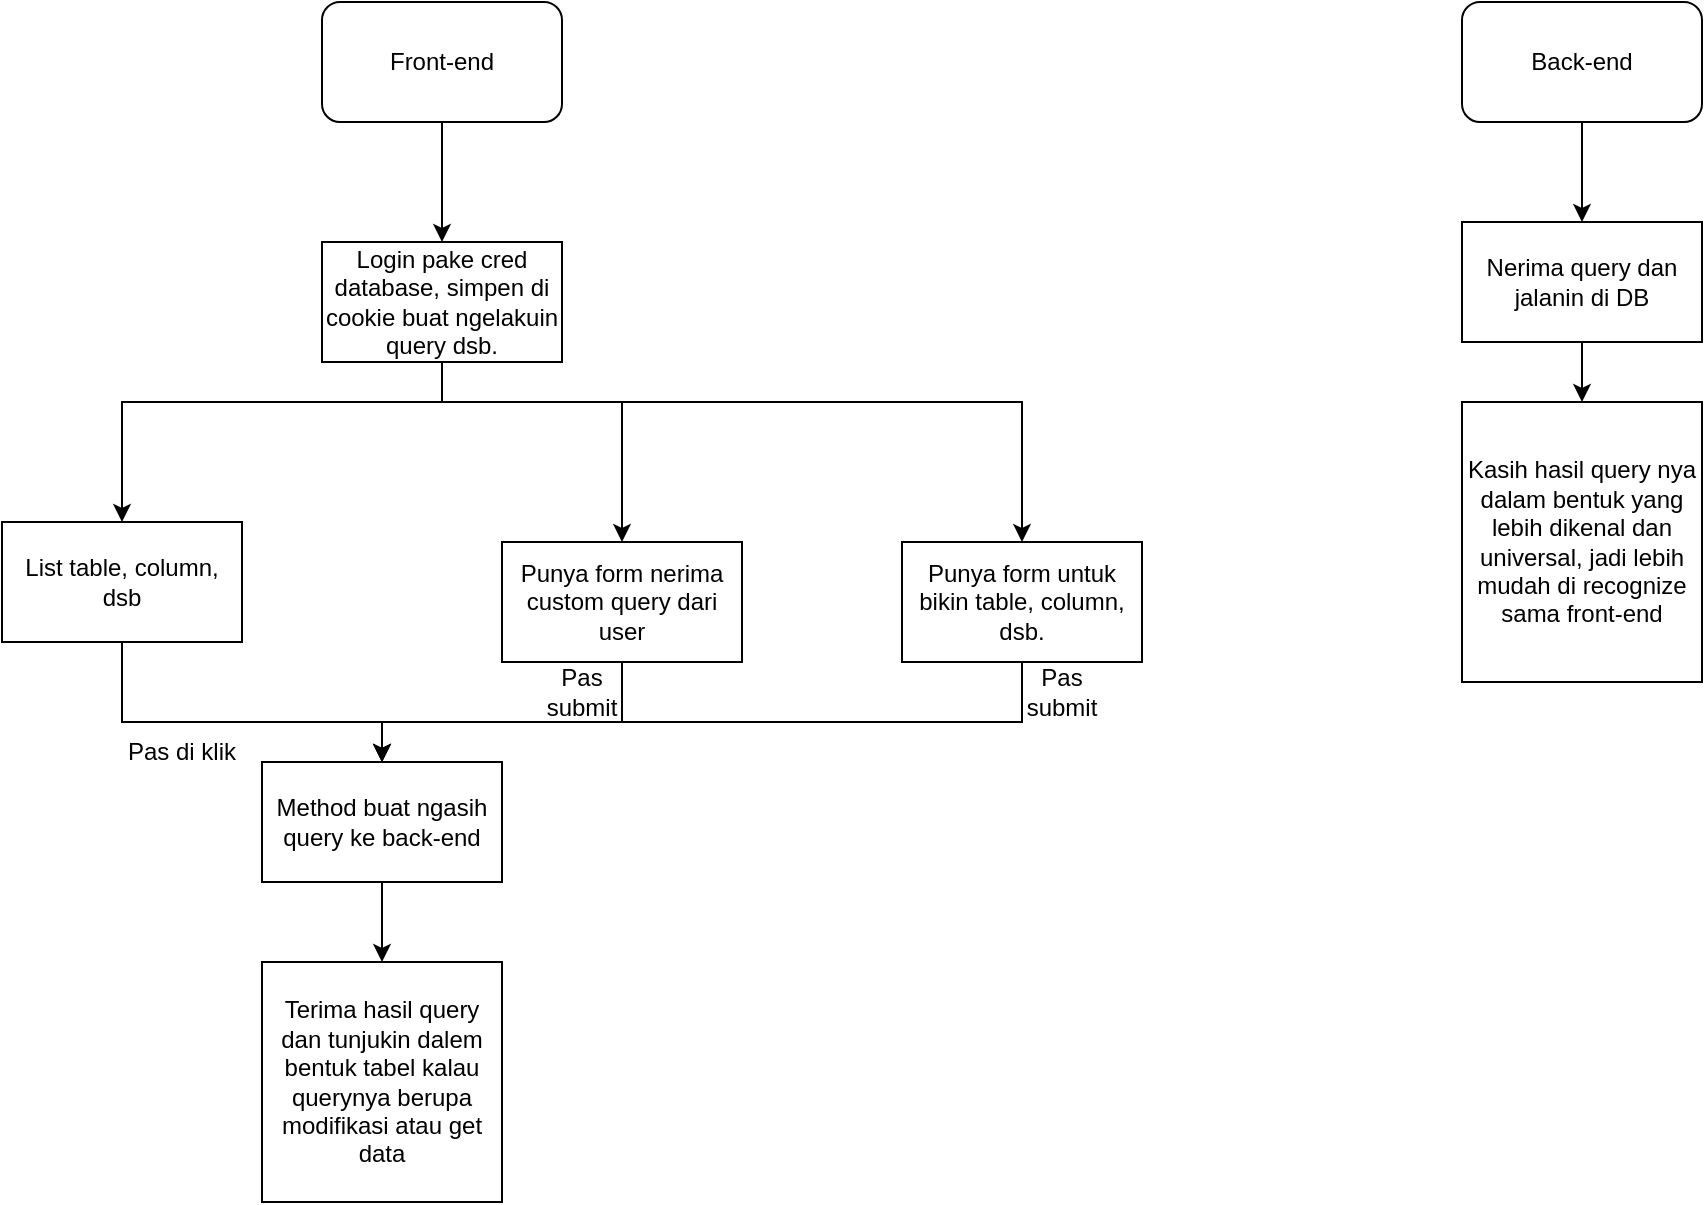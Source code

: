 <mxfile version="24.2.1" type="github">
  <diagram name="Page-1" id="5mvrxGMz_amPYLSToeGQ">
    <mxGraphModel dx="1148" dy="654" grid="1" gridSize="10" guides="1" tooltips="1" connect="1" arrows="1" fold="1" page="1" pageScale="1" pageWidth="1654" pageHeight="1169" math="0" shadow="0">
      <root>
        <mxCell id="0" />
        <mxCell id="1" parent="0" />
        <mxCell id="6VobQ4EpYaCgMPkBICnF-3" value="Login pake cred database, simpen di cookie buat ngelakuin query dsb." style="rounded=1;whiteSpace=wrap;html=1;arcSize=0;" vertex="1" parent="1">
          <mxGeometry x="180" y="250" width="120" height="60" as="geometry" />
        </mxCell>
        <mxCell id="6VobQ4EpYaCgMPkBICnF-4" value="Back-end" style="rounded=1;whiteSpace=wrap;html=1;" vertex="1" parent="1">
          <mxGeometry x="750" y="130" width="120" height="60" as="geometry" />
        </mxCell>
        <mxCell id="6VobQ4EpYaCgMPkBICnF-5" value="List table, column, dsb" style="rounded=1;whiteSpace=wrap;html=1;arcSize=0;" vertex="1" parent="1">
          <mxGeometry x="20" y="390" width="120" height="60" as="geometry" />
        </mxCell>
        <mxCell id="6VobQ4EpYaCgMPkBICnF-6" value="" style="endArrow=classic;html=1;rounded=0;exitX=0.5;exitY=1;exitDx=0;exitDy=0;entryX=0.5;entryY=0;entryDx=0;entryDy=0;" edge="1" parent="1" source="6VobQ4EpYaCgMPkBICnF-3" target="6VobQ4EpYaCgMPkBICnF-5">
          <mxGeometry width="50" height="50" relative="1" as="geometry">
            <mxPoint x="520" y="480" as="sourcePoint" />
            <mxPoint x="570" y="430" as="targetPoint" />
            <Array as="points">
              <mxPoint x="240" y="330" />
              <mxPoint x="80" y="330" />
            </Array>
          </mxGeometry>
        </mxCell>
        <mxCell id="6VobQ4EpYaCgMPkBICnF-7" value="" style="endArrow=classic;html=1;rounded=0;exitX=0.5;exitY=1;exitDx=0;exitDy=0;entryX=0.5;entryY=0;entryDx=0;entryDy=0;" edge="1" parent="1" source="6VobQ4EpYaCgMPkBICnF-3" target="6VobQ4EpYaCgMPkBICnF-8">
          <mxGeometry width="50" height="50" relative="1" as="geometry">
            <mxPoint x="280" y="450" as="sourcePoint" />
            <mxPoint x="330" y="400" as="targetPoint" />
            <Array as="points">
              <mxPoint x="240" y="330" />
              <mxPoint x="330" y="330" />
            </Array>
          </mxGeometry>
        </mxCell>
        <mxCell id="6VobQ4EpYaCgMPkBICnF-8" value="Punya form nerima custom query dari user" style="rounded=1;whiteSpace=wrap;html=1;arcSize=0;" vertex="1" parent="1">
          <mxGeometry x="270" y="400" width="120" height="60" as="geometry" />
        </mxCell>
        <mxCell id="6VobQ4EpYaCgMPkBICnF-10" value="Method buat ngasih query ke back-end" style="rounded=1;whiteSpace=wrap;html=1;arcSize=0;" vertex="1" parent="1">
          <mxGeometry x="150" y="510" width="120" height="60" as="geometry" />
        </mxCell>
        <mxCell id="6VobQ4EpYaCgMPkBICnF-11" value="" style="endArrow=classic;html=1;rounded=0;entryX=0.5;entryY=0;entryDx=0;entryDy=0;exitX=0.5;exitY=1;exitDx=0;exitDy=0;" edge="1" parent="1" source="6VobQ4EpYaCgMPkBICnF-5" target="6VobQ4EpYaCgMPkBICnF-10">
          <mxGeometry width="50" height="50" relative="1" as="geometry">
            <mxPoint x="55" y="490" as="sourcePoint" />
            <mxPoint x="105" y="440" as="targetPoint" />
            <Array as="points">
              <mxPoint x="80" y="490" />
              <mxPoint x="210" y="490" />
            </Array>
          </mxGeometry>
        </mxCell>
        <mxCell id="6VobQ4EpYaCgMPkBICnF-12" value="Pas di klik" style="text;html=1;align=center;verticalAlign=middle;whiteSpace=wrap;rounded=0;" vertex="1" parent="1">
          <mxGeometry x="80" y="490" width="60" height="30" as="geometry" />
        </mxCell>
        <mxCell id="6VobQ4EpYaCgMPkBICnF-13" value="" style="endArrow=classic;html=1;rounded=0;exitX=0.5;exitY=1;exitDx=0;exitDy=0;entryX=0.5;entryY=0;entryDx=0;entryDy=0;" edge="1" parent="1" source="6VobQ4EpYaCgMPkBICnF-8" target="6VobQ4EpYaCgMPkBICnF-10">
          <mxGeometry width="50" height="50" relative="1" as="geometry">
            <mxPoint x="270" y="590" as="sourcePoint" />
            <mxPoint x="320" y="540" as="targetPoint" />
            <Array as="points">
              <mxPoint x="330" y="490" />
              <mxPoint x="210" y="490" />
            </Array>
          </mxGeometry>
        </mxCell>
        <mxCell id="6VobQ4EpYaCgMPkBICnF-14" value="Pas submit" style="text;html=1;align=center;verticalAlign=middle;whiteSpace=wrap;rounded=0;" vertex="1" parent="1">
          <mxGeometry x="280" y="460" width="60" height="30" as="geometry" />
        </mxCell>
        <mxCell id="6VobQ4EpYaCgMPkBICnF-15" value="Front-end" style="rounded=1;whiteSpace=wrap;html=1;" vertex="1" parent="1">
          <mxGeometry x="180" y="130" width="120" height="60" as="geometry" />
        </mxCell>
        <mxCell id="6VobQ4EpYaCgMPkBICnF-16" value="" style="endArrow=classic;html=1;rounded=0;exitX=0.5;exitY=1;exitDx=0;exitDy=0;entryX=0.5;entryY=0;entryDx=0;entryDy=0;" edge="1" parent="1" source="6VobQ4EpYaCgMPkBICnF-15" target="6VobQ4EpYaCgMPkBICnF-3">
          <mxGeometry width="50" height="50" relative="1" as="geometry">
            <mxPoint x="300" y="390" as="sourcePoint" />
            <mxPoint x="350" y="340" as="targetPoint" />
          </mxGeometry>
        </mxCell>
        <mxCell id="6VobQ4EpYaCgMPkBICnF-17" value="" style="endArrow=classic;html=1;rounded=0;exitX=0.5;exitY=1;exitDx=0;exitDy=0;entryX=0.5;entryY=0;entryDx=0;entryDy=0;" edge="1" parent="1" source="6VobQ4EpYaCgMPkBICnF-10" target="6VobQ4EpYaCgMPkBICnF-19">
          <mxGeometry width="50" height="50" relative="1" as="geometry">
            <mxPoint x="300" y="560" as="sourcePoint" />
            <mxPoint x="210" y="610" as="targetPoint" />
          </mxGeometry>
        </mxCell>
        <mxCell id="6VobQ4EpYaCgMPkBICnF-19" value="Terima hasil query dan tunjukin dalem bentuk tabel kalau querynya berupa modifikasi atau get data" style="rounded=0;whiteSpace=wrap;html=1;" vertex="1" parent="1">
          <mxGeometry x="150" y="610" width="120" height="120" as="geometry" />
        </mxCell>
        <mxCell id="6VobQ4EpYaCgMPkBICnF-20" value="Punya form untuk bikin table, column, dsb." style="rounded=0;whiteSpace=wrap;html=1;" vertex="1" parent="1">
          <mxGeometry x="470" y="400" width="120" height="60" as="geometry" />
        </mxCell>
        <mxCell id="6VobQ4EpYaCgMPkBICnF-21" value="" style="endArrow=classic;html=1;rounded=0;exitX=0.5;exitY=1;exitDx=0;exitDy=0;entryX=0.5;entryY=0;entryDx=0;entryDy=0;" edge="1" parent="1" source="6VobQ4EpYaCgMPkBICnF-3" target="6VobQ4EpYaCgMPkBICnF-20">
          <mxGeometry width="50" height="50" relative="1" as="geometry">
            <mxPoint x="280" y="460" as="sourcePoint" />
            <mxPoint x="330" y="410" as="targetPoint" />
            <Array as="points">
              <mxPoint x="240" y="330" />
              <mxPoint x="530" y="330" />
            </Array>
          </mxGeometry>
        </mxCell>
        <mxCell id="6VobQ4EpYaCgMPkBICnF-22" value="" style="endArrow=classic;html=1;rounded=0;exitX=0.5;exitY=1;exitDx=0;exitDy=0;entryX=0.5;entryY=0;entryDx=0;entryDy=0;" edge="1" parent="1" source="6VobQ4EpYaCgMPkBICnF-20" target="6VobQ4EpYaCgMPkBICnF-10">
          <mxGeometry width="50" height="50" relative="1" as="geometry">
            <mxPoint x="280" y="560" as="sourcePoint" />
            <mxPoint x="330" y="510" as="targetPoint" />
            <Array as="points">
              <mxPoint x="530" y="490" />
              <mxPoint x="210" y="490" />
            </Array>
          </mxGeometry>
        </mxCell>
        <mxCell id="6VobQ4EpYaCgMPkBICnF-23" value="Pas submit" style="text;html=1;align=center;verticalAlign=middle;whiteSpace=wrap;rounded=0;" vertex="1" parent="1">
          <mxGeometry x="520" y="460" width="60" height="30" as="geometry" />
        </mxCell>
        <mxCell id="6VobQ4EpYaCgMPkBICnF-25" value="" style="endArrow=classic;html=1;rounded=0;exitX=0.5;exitY=1;exitDx=0;exitDy=0;entryX=0.5;entryY=0;entryDx=0;entryDy=0;" edge="1" parent="1" source="6VobQ4EpYaCgMPkBICnF-4" target="6VobQ4EpYaCgMPkBICnF-27">
          <mxGeometry width="50" height="50" relative="1" as="geometry">
            <mxPoint x="470" y="520" as="sourcePoint" />
            <mxPoint x="747.143" y="300" as="targetPoint" />
          </mxGeometry>
        </mxCell>
        <mxCell id="6VobQ4EpYaCgMPkBICnF-27" value="Nerima query dan jalanin di DB" style="rounded=0;whiteSpace=wrap;html=1;" vertex="1" parent="1">
          <mxGeometry x="750" y="240" width="120" height="60" as="geometry" />
        </mxCell>
        <mxCell id="6VobQ4EpYaCgMPkBICnF-28" value="" style="endArrow=classic;html=1;rounded=0;exitX=0.5;exitY=1;exitDx=0;exitDy=0;" edge="1" parent="1" source="6VobQ4EpYaCgMPkBICnF-27" target="6VobQ4EpYaCgMPkBICnF-29">
          <mxGeometry width="50" height="50" relative="1" as="geometry">
            <mxPoint x="800" y="310" as="sourcePoint" />
            <mxPoint x="760" y="400" as="targetPoint" />
          </mxGeometry>
        </mxCell>
        <mxCell id="6VobQ4EpYaCgMPkBICnF-29" value="Kasih hasil query nya dalam bentuk yang lebih dikenal dan universal, jadi lebih mudah di recognize sama front-end" style="rounded=0;whiteSpace=wrap;html=1;" vertex="1" parent="1">
          <mxGeometry x="750" y="330" width="120" height="140" as="geometry" />
        </mxCell>
      </root>
    </mxGraphModel>
  </diagram>
</mxfile>
